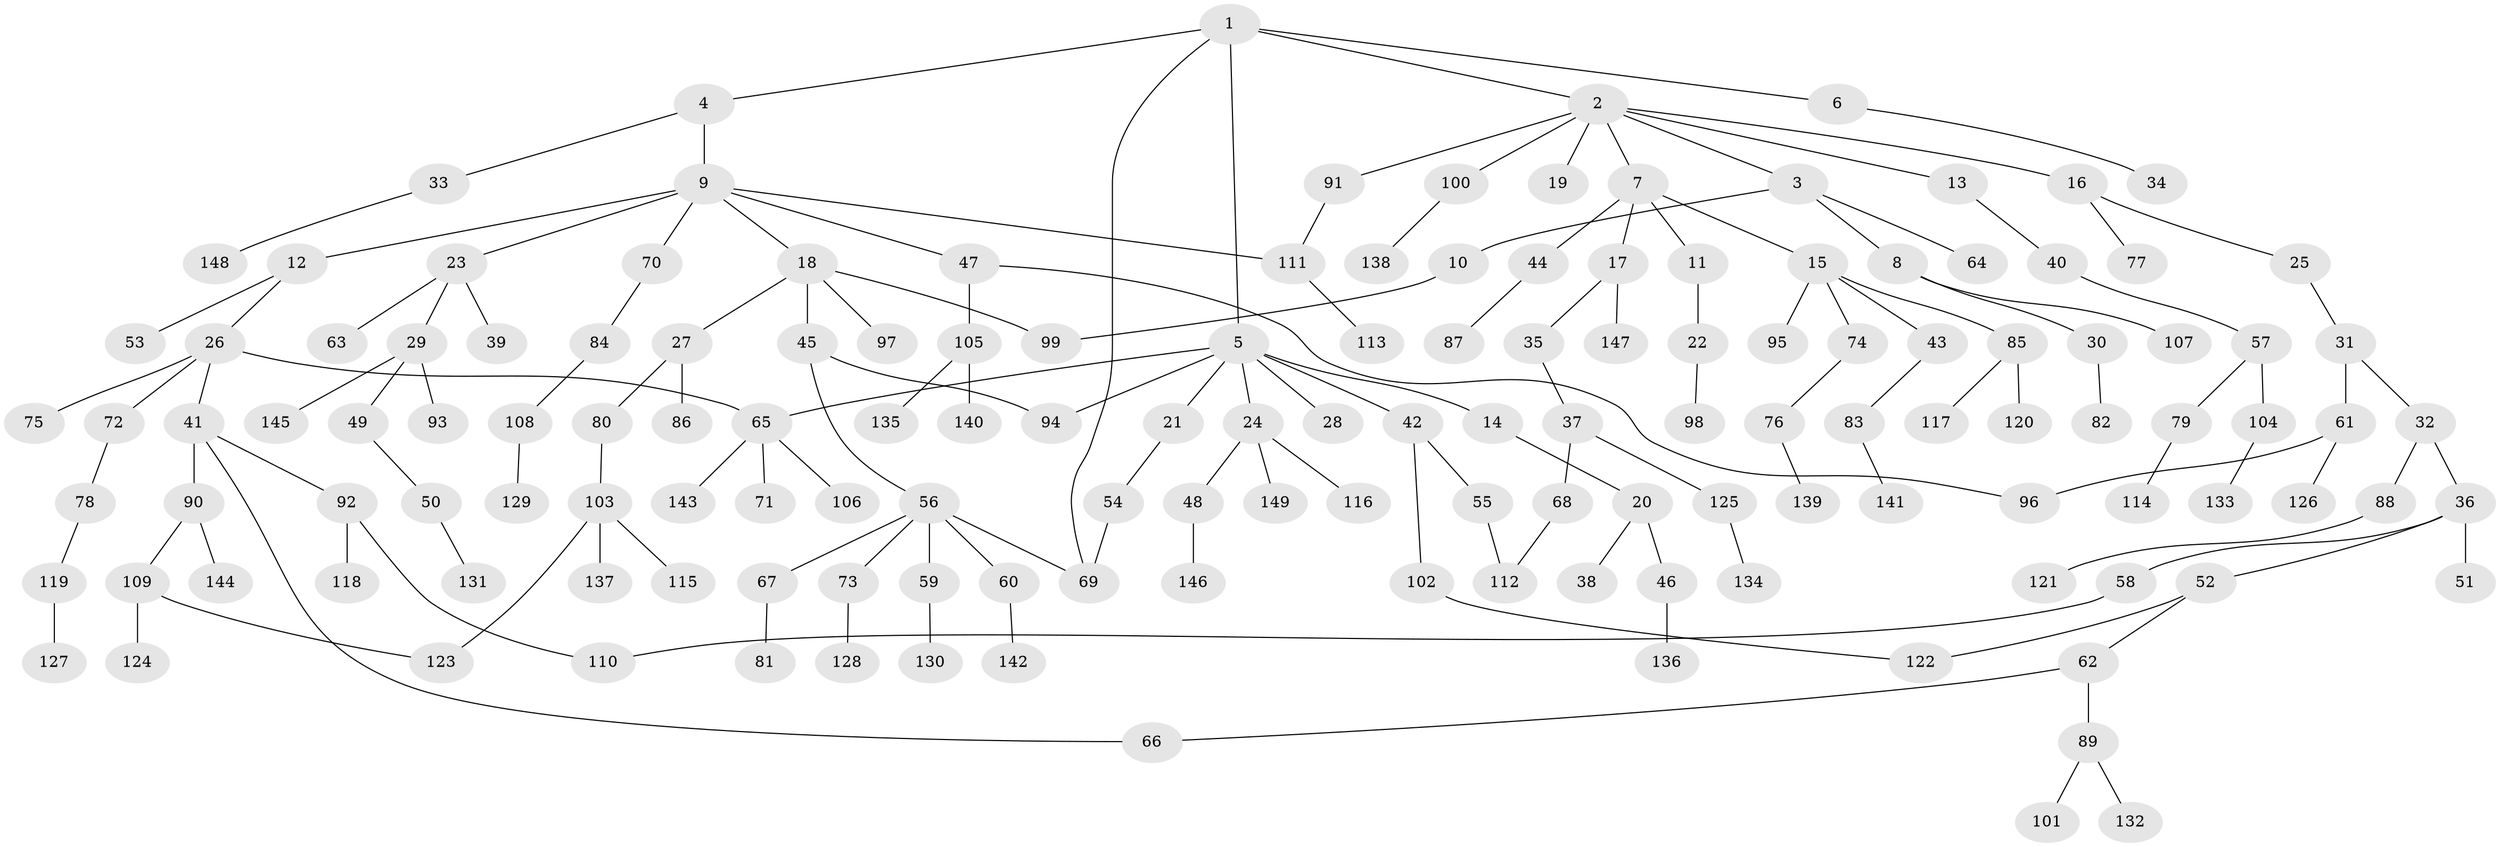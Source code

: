// coarse degree distribution, {8: 0.022727272727272728, 1: 0.8409090909090909, 3: 0.022727272727272728, 6: 0.022727272727272728, 7: 0.022727272727272728, 2: 0.022727272727272728, 13: 0.022727272727272728, 18: 0.022727272727272728}
// Generated by graph-tools (version 1.1) at 2025/45/03/04/25 21:45:14]
// undirected, 149 vertices, 160 edges
graph export_dot {
graph [start="1"]
  node [color=gray90,style=filled];
  1;
  2;
  3;
  4;
  5;
  6;
  7;
  8;
  9;
  10;
  11;
  12;
  13;
  14;
  15;
  16;
  17;
  18;
  19;
  20;
  21;
  22;
  23;
  24;
  25;
  26;
  27;
  28;
  29;
  30;
  31;
  32;
  33;
  34;
  35;
  36;
  37;
  38;
  39;
  40;
  41;
  42;
  43;
  44;
  45;
  46;
  47;
  48;
  49;
  50;
  51;
  52;
  53;
  54;
  55;
  56;
  57;
  58;
  59;
  60;
  61;
  62;
  63;
  64;
  65;
  66;
  67;
  68;
  69;
  70;
  71;
  72;
  73;
  74;
  75;
  76;
  77;
  78;
  79;
  80;
  81;
  82;
  83;
  84;
  85;
  86;
  87;
  88;
  89;
  90;
  91;
  92;
  93;
  94;
  95;
  96;
  97;
  98;
  99;
  100;
  101;
  102;
  103;
  104;
  105;
  106;
  107;
  108;
  109;
  110;
  111;
  112;
  113;
  114;
  115;
  116;
  117;
  118;
  119;
  120;
  121;
  122;
  123;
  124;
  125;
  126;
  127;
  128;
  129;
  130;
  131;
  132;
  133;
  134;
  135;
  136;
  137;
  138;
  139;
  140;
  141;
  142;
  143;
  144;
  145;
  146;
  147;
  148;
  149;
  1 -- 2;
  1 -- 4;
  1 -- 5;
  1 -- 6;
  1 -- 69;
  2 -- 3;
  2 -- 7;
  2 -- 13;
  2 -- 16;
  2 -- 19;
  2 -- 91;
  2 -- 100;
  3 -- 8;
  3 -- 10;
  3 -- 64;
  4 -- 9;
  4 -- 33;
  5 -- 14;
  5 -- 21;
  5 -- 24;
  5 -- 28;
  5 -- 42;
  5 -- 65;
  5 -- 94;
  6 -- 34;
  7 -- 11;
  7 -- 15;
  7 -- 17;
  7 -- 44;
  8 -- 30;
  8 -- 107;
  9 -- 12;
  9 -- 18;
  9 -- 23;
  9 -- 47;
  9 -- 70;
  9 -- 111;
  10 -- 99;
  11 -- 22;
  12 -- 26;
  12 -- 53;
  13 -- 40;
  14 -- 20;
  15 -- 43;
  15 -- 74;
  15 -- 85;
  15 -- 95;
  16 -- 25;
  16 -- 77;
  17 -- 35;
  17 -- 147;
  18 -- 27;
  18 -- 45;
  18 -- 97;
  18 -- 99;
  20 -- 38;
  20 -- 46;
  21 -- 54;
  22 -- 98;
  23 -- 29;
  23 -- 39;
  23 -- 63;
  24 -- 48;
  24 -- 116;
  24 -- 149;
  25 -- 31;
  26 -- 41;
  26 -- 72;
  26 -- 75;
  26 -- 65;
  27 -- 80;
  27 -- 86;
  29 -- 49;
  29 -- 93;
  29 -- 145;
  30 -- 82;
  31 -- 32;
  31 -- 61;
  32 -- 36;
  32 -- 88;
  33 -- 148;
  35 -- 37;
  36 -- 51;
  36 -- 52;
  36 -- 58;
  37 -- 68;
  37 -- 125;
  40 -- 57;
  41 -- 66;
  41 -- 90;
  41 -- 92;
  42 -- 55;
  42 -- 102;
  43 -- 83;
  44 -- 87;
  45 -- 56;
  45 -- 94;
  46 -- 136;
  47 -- 96;
  47 -- 105;
  48 -- 146;
  49 -- 50;
  50 -- 131;
  52 -- 62;
  52 -- 122;
  54 -- 69;
  55 -- 112;
  56 -- 59;
  56 -- 60;
  56 -- 67;
  56 -- 69;
  56 -- 73;
  57 -- 79;
  57 -- 104;
  58 -- 110;
  59 -- 130;
  60 -- 142;
  61 -- 126;
  61 -- 96;
  62 -- 89;
  62 -- 66;
  65 -- 71;
  65 -- 106;
  65 -- 143;
  67 -- 81;
  68 -- 112;
  70 -- 84;
  72 -- 78;
  73 -- 128;
  74 -- 76;
  76 -- 139;
  78 -- 119;
  79 -- 114;
  80 -- 103;
  83 -- 141;
  84 -- 108;
  85 -- 117;
  85 -- 120;
  88 -- 121;
  89 -- 101;
  89 -- 132;
  90 -- 109;
  90 -- 144;
  91 -- 111;
  92 -- 110;
  92 -- 118;
  100 -- 138;
  102 -- 122;
  103 -- 115;
  103 -- 137;
  103 -- 123;
  104 -- 133;
  105 -- 135;
  105 -- 140;
  108 -- 129;
  109 -- 123;
  109 -- 124;
  111 -- 113;
  119 -- 127;
  125 -- 134;
}

